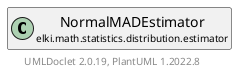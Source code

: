 @startuml
    remove .*\.(Instance|Par|Parameterizer|Factory)$
    set namespaceSeparator none
    hide empty fields
    hide empty methods

    class "<size:14>NormalMADEstimator.Par\n<size:10>elki.math.statistics.distribution.estimator" as elki.math.statistics.distribution.estimator.NormalMADEstimator.Par [[NormalMADEstimator.Par.html]] {
        +make(): NormalMADEstimator
    }

    interface "<size:14>Parameterizer\n<size:10>elki.utilities.optionhandling" as elki.utilities.optionhandling.Parameterizer [[../../../../utilities/optionhandling/Parameterizer.html]] {
        {abstract} +make(): Object
    }
    class "<size:14>NormalMADEstimator\n<size:10>elki.math.statistics.distribution.estimator" as elki.math.statistics.distribution.estimator.NormalMADEstimator [[NormalMADEstimator.html]]

    elki.utilities.optionhandling.Parameterizer <|.. elki.math.statistics.distribution.estimator.NormalMADEstimator.Par
    elki.math.statistics.distribution.estimator.NormalMADEstimator +-- elki.math.statistics.distribution.estimator.NormalMADEstimator.Par

    center footer UMLDoclet 2.0.19, PlantUML 1.2022.8
@enduml
